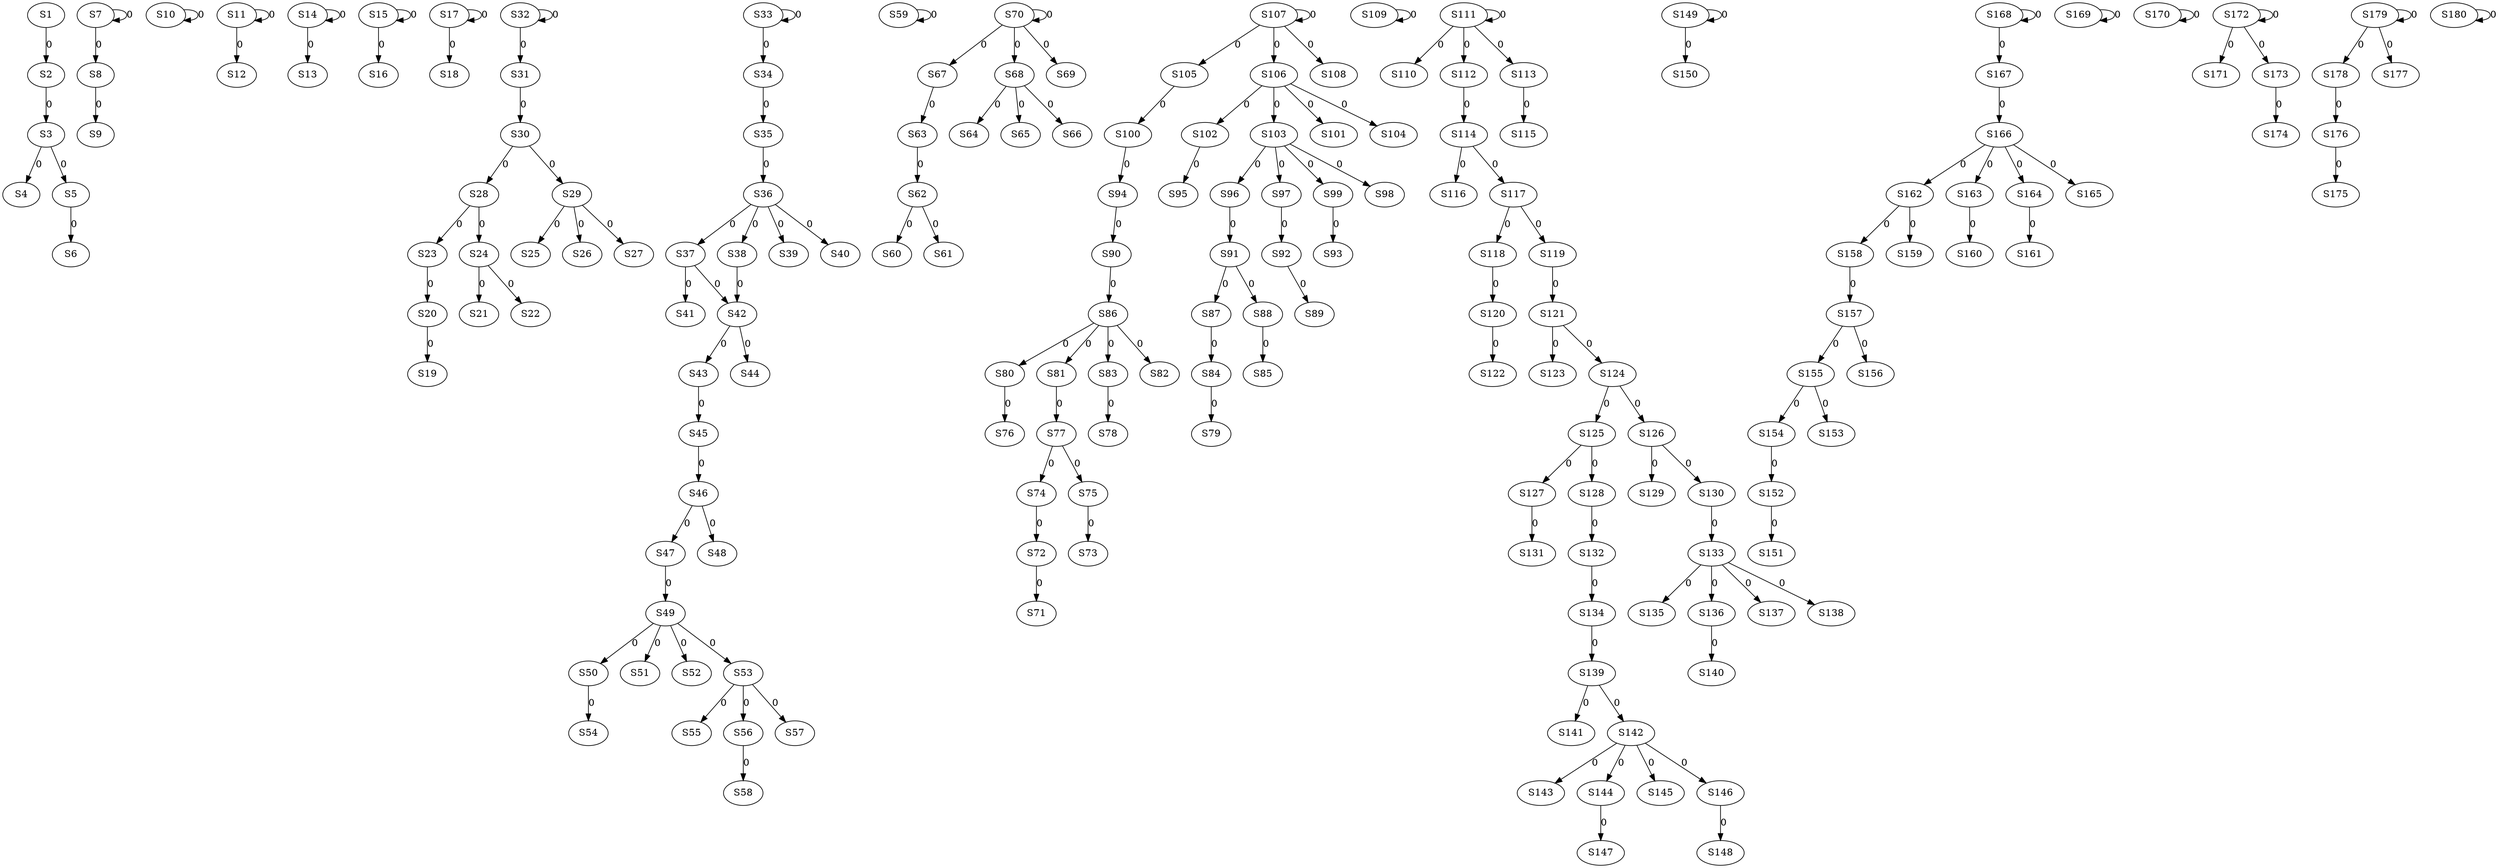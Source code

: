 strict digraph {
	S1 -> S2 [ label = 0 ];
	S2 -> S3 [ label = 0 ];
	S3 -> S4 [ label = 0 ];
	S3 -> S5 [ label = 0 ];
	S5 -> S6 [ label = 0 ];
	S7 -> S7 [ label = 0 ];
	S7 -> S8 [ label = 0 ];
	S8 -> S9 [ label = 0 ];
	S10 -> S10 [ label = 0 ];
	S11 -> S11 [ label = 0 ];
	S11 -> S12 [ label = 0 ];
	S14 -> S13 [ label = 0 ];
	S14 -> S14 [ label = 0 ];
	S15 -> S15 [ label = 0 ];
	S15 -> S16 [ label = 0 ];
	S17 -> S17 [ label = 0 ];
	S17 -> S18 [ label = 0 ];
	S20 -> S19 [ label = 0 ];
	S23 -> S20 [ label = 0 ];
	S24 -> S21 [ label = 0 ];
	S24 -> S22 [ label = 0 ];
	S28 -> S23 [ label = 0 ];
	S28 -> S24 [ label = 0 ];
	S29 -> S25 [ label = 0 ];
	S29 -> S26 [ label = 0 ];
	S29 -> S27 [ label = 0 ];
	S30 -> S28 [ label = 0 ];
	S30 -> S29 [ label = 0 ];
	S31 -> S30 [ label = 0 ];
	S32 -> S31 [ label = 0 ];
	S32 -> S32 [ label = 0 ];
	S33 -> S33 [ label = 0 ];
	S33 -> S34 [ label = 0 ];
	S34 -> S35 [ label = 0 ];
	S35 -> S36 [ label = 0 ];
	S36 -> S37 [ label = 0 ];
	S36 -> S38 [ label = 0 ];
	S36 -> S39 [ label = 0 ];
	S36 -> S40 [ label = 0 ];
	S37 -> S41 [ label = 0 ];
	S37 -> S42 [ label = 0 ];
	S42 -> S43 [ label = 0 ];
	S42 -> S44 [ label = 0 ];
	S43 -> S45 [ label = 0 ];
	S45 -> S46 [ label = 0 ];
	S46 -> S47 [ label = 0 ];
	S46 -> S48 [ label = 0 ];
	S47 -> S49 [ label = 0 ];
	S49 -> S50 [ label = 0 ];
	S49 -> S51 [ label = 0 ];
	S49 -> S52 [ label = 0 ];
	S49 -> S53 [ label = 0 ];
	S50 -> S54 [ label = 0 ];
	S53 -> S55 [ label = 0 ];
	S53 -> S56 [ label = 0 ];
	S53 -> S57 [ label = 0 ];
	S56 -> S58 [ label = 0 ];
	S59 -> S59 [ label = 0 ];
	S62 -> S60 [ label = 0 ];
	S62 -> S61 [ label = 0 ];
	S63 -> S62 [ label = 0 ];
	S67 -> S63 [ label = 0 ];
	S68 -> S64 [ label = 0 ];
	S68 -> S65 [ label = 0 ];
	S68 -> S66 [ label = 0 ];
	S70 -> S67 [ label = 0 ];
	S70 -> S68 [ label = 0 ];
	S70 -> S69 [ label = 0 ];
	S70 -> S70 [ label = 0 ];
	S72 -> S71 [ label = 0 ];
	S74 -> S72 [ label = 0 ];
	S75 -> S73 [ label = 0 ];
	S77 -> S74 [ label = 0 ];
	S77 -> S75 [ label = 0 ];
	S80 -> S76 [ label = 0 ];
	S81 -> S77 [ label = 0 ];
	S83 -> S78 [ label = 0 ];
	S84 -> S79 [ label = 0 ];
	S86 -> S80 [ label = 0 ];
	S86 -> S81 [ label = 0 ];
	S86 -> S82 [ label = 0 ];
	S86 -> S83 [ label = 0 ];
	S87 -> S84 [ label = 0 ];
	S88 -> S85 [ label = 0 ];
	S90 -> S86 [ label = 0 ];
	S91 -> S87 [ label = 0 ];
	S91 -> S88 [ label = 0 ];
	S92 -> S89 [ label = 0 ];
	S94 -> S90 [ label = 0 ];
	S96 -> S91 [ label = 0 ];
	S97 -> S92 [ label = 0 ];
	S99 -> S93 [ label = 0 ];
	S100 -> S94 [ label = 0 ];
	S102 -> S95 [ label = 0 ];
	S103 -> S96 [ label = 0 ];
	S103 -> S97 [ label = 0 ];
	S103 -> S98 [ label = 0 ];
	S103 -> S99 [ label = 0 ];
	S105 -> S100 [ label = 0 ];
	S106 -> S101 [ label = 0 ];
	S106 -> S102 [ label = 0 ];
	S106 -> S103 [ label = 0 ];
	S106 -> S104 [ label = 0 ];
	S107 -> S105 [ label = 0 ];
	S107 -> S106 [ label = 0 ];
	S107 -> S107 [ label = 0 ];
	S107 -> S108 [ label = 0 ];
	S109 -> S109 [ label = 0 ];
	S111 -> S110 [ label = 0 ];
	S111 -> S111 [ label = 0 ];
	S111 -> S112 [ label = 0 ];
	S111 -> S113 [ label = 0 ];
	S112 -> S114 [ label = 0 ];
	S113 -> S115 [ label = 0 ];
	S114 -> S116 [ label = 0 ];
	S114 -> S117 [ label = 0 ];
	S117 -> S118 [ label = 0 ];
	S117 -> S119 [ label = 0 ];
	S118 -> S120 [ label = 0 ];
	S119 -> S121 [ label = 0 ];
	S120 -> S122 [ label = 0 ];
	S121 -> S123 [ label = 0 ];
	S121 -> S124 [ label = 0 ];
	S124 -> S125 [ label = 0 ];
	S124 -> S126 [ label = 0 ];
	S125 -> S127 [ label = 0 ];
	S125 -> S128 [ label = 0 ];
	S126 -> S129 [ label = 0 ];
	S126 -> S130 [ label = 0 ];
	S127 -> S131 [ label = 0 ];
	S128 -> S132 [ label = 0 ];
	S130 -> S133 [ label = 0 ];
	S132 -> S134 [ label = 0 ];
	S133 -> S135 [ label = 0 ];
	S133 -> S136 [ label = 0 ];
	S133 -> S137 [ label = 0 ];
	S133 -> S138 [ label = 0 ];
	S134 -> S139 [ label = 0 ];
	S136 -> S140 [ label = 0 ];
	S139 -> S141 [ label = 0 ];
	S139 -> S142 [ label = 0 ];
	S142 -> S143 [ label = 0 ];
	S142 -> S144 [ label = 0 ];
	S142 -> S145 [ label = 0 ];
	S142 -> S146 [ label = 0 ];
	S144 -> S147 [ label = 0 ];
	S146 -> S148 [ label = 0 ];
	S149 -> S149 [ label = 0 ];
	S149 -> S150 [ label = 0 ];
	S152 -> S151 [ label = 0 ];
	S154 -> S152 [ label = 0 ];
	S155 -> S153 [ label = 0 ];
	S155 -> S154 [ label = 0 ];
	S157 -> S155 [ label = 0 ];
	S157 -> S156 [ label = 0 ];
	S158 -> S157 [ label = 0 ];
	S162 -> S158 [ label = 0 ];
	S162 -> S159 [ label = 0 ];
	S163 -> S160 [ label = 0 ];
	S164 -> S161 [ label = 0 ];
	S166 -> S162 [ label = 0 ];
	S166 -> S163 [ label = 0 ];
	S166 -> S164 [ label = 0 ];
	S166 -> S165 [ label = 0 ];
	S167 -> S166 [ label = 0 ];
	S168 -> S167 [ label = 0 ];
	S168 -> S168 [ label = 0 ];
	S169 -> S169 [ label = 0 ];
	S170 -> S170 [ label = 0 ];
	S172 -> S171 [ label = 0 ];
	S172 -> S172 [ label = 0 ];
	S172 -> S173 [ label = 0 ];
	S173 -> S174 [ label = 0 ];
	S176 -> S175 [ label = 0 ];
	S178 -> S176 [ label = 0 ];
	S179 -> S177 [ label = 0 ];
	S179 -> S178 [ label = 0 ];
	S179 -> S179 [ label = 0 ];
	S180 -> S180 [ label = 0 ];
	S38 -> S42 [ label = 0 ];
}